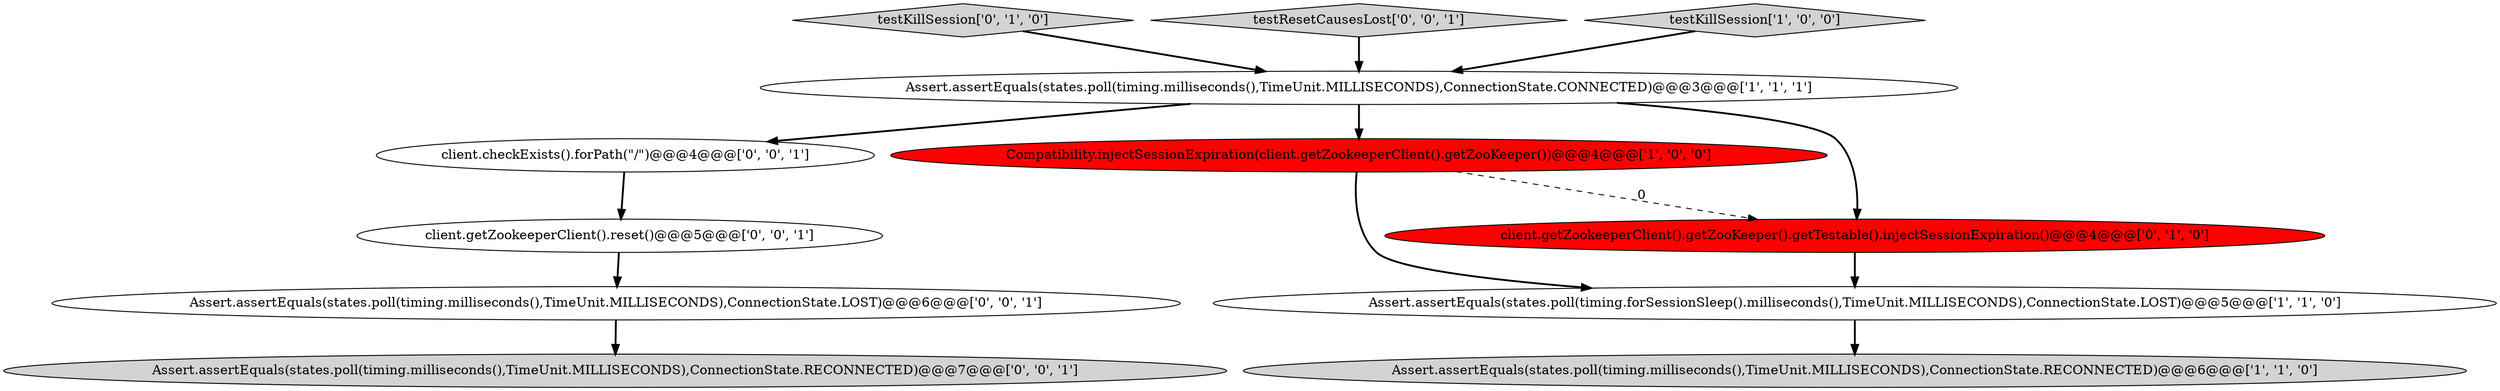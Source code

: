 digraph {
11 [style = filled, label = "client.checkExists().forPath(\"/\")@@@4@@@['0', '0', '1']", fillcolor = white, shape = ellipse image = "AAA0AAABBB3BBB"];
8 [style = filled, label = "Assert.assertEquals(states.poll(timing.milliseconds(),TimeUnit.MILLISECONDS),ConnectionState.LOST)@@@6@@@['0', '0', '1']", fillcolor = white, shape = ellipse image = "AAA0AAABBB3BBB"];
10 [style = filled, label = "Assert.assertEquals(states.poll(timing.milliseconds(),TimeUnit.MILLISECONDS),ConnectionState.RECONNECTED)@@@7@@@['0', '0', '1']", fillcolor = lightgray, shape = ellipse image = "AAA0AAABBB3BBB"];
0 [style = filled, label = "Assert.assertEquals(states.poll(timing.milliseconds(),TimeUnit.MILLISECONDS),ConnectionState.RECONNECTED)@@@6@@@['1', '1', '0']", fillcolor = lightgray, shape = ellipse image = "AAA0AAABBB1BBB"];
5 [style = filled, label = "testKillSession['0', '1', '0']", fillcolor = lightgray, shape = diamond image = "AAA0AAABBB2BBB"];
4 [style = filled, label = "Compatibility.injectSessionExpiration(client.getZookeeperClient().getZooKeeper())@@@4@@@['1', '0', '0']", fillcolor = red, shape = ellipse image = "AAA1AAABBB1BBB"];
9 [style = filled, label = "testResetCausesLost['0', '0', '1']", fillcolor = lightgray, shape = diamond image = "AAA0AAABBB3BBB"];
3 [style = filled, label = "Assert.assertEquals(states.poll(timing.milliseconds(),TimeUnit.MILLISECONDS),ConnectionState.CONNECTED)@@@3@@@['1', '1', '1']", fillcolor = white, shape = ellipse image = "AAA0AAABBB1BBB"];
1 [style = filled, label = "testKillSession['1', '0', '0']", fillcolor = lightgray, shape = diamond image = "AAA0AAABBB1BBB"];
6 [style = filled, label = "client.getZookeeperClient().getZooKeeper().getTestable().injectSessionExpiration()@@@4@@@['0', '1', '0']", fillcolor = red, shape = ellipse image = "AAA1AAABBB2BBB"];
2 [style = filled, label = "Assert.assertEquals(states.poll(timing.forSessionSleep().milliseconds(),TimeUnit.MILLISECONDS),ConnectionState.LOST)@@@5@@@['1', '1', '0']", fillcolor = white, shape = ellipse image = "AAA0AAABBB1BBB"];
7 [style = filled, label = "client.getZookeeperClient().reset()@@@5@@@['0', '0', '1']", fillcolor = white, shape = ellipse image = "AAA0AAABBB3BBB"];
1->3 [style = bold, label=""];
5->3 [style = bold, label=""];
3->11 [style = bold, label=""];
9->3 [style = bold, label=""];
8->10 [style = bold, label=""];
3->6 [style = bold, label=""];
2->0 [style = bold, label=""];
4->2 [style = bold, label=""];
4->6 [style = dashed, label="0"];
7->8 [style = bold, label=""];
3->4 [style = bold, label=""];
11->7 [style = bold, label=""];
6->2 [style = bold, label=""];
}
